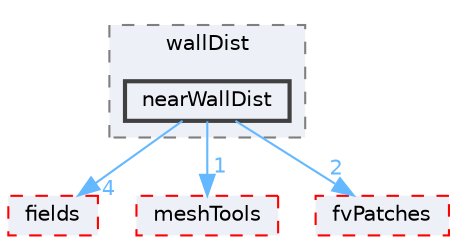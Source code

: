 digraph "src/finiteVolume/fvMesh/wallDist/nearWallDist"
{
 // LATEX_PDF_SIZE
  bgcolor="transparent";
  edge [fontname=Helvetica,fontsize=10,labelfontname=Helvetica,labelfontsize=10];
  node [fontname=Helvetica,fontsize=10,shape=box,height=0.2,width=0.4];
  compound=true
  subgraph clusterdir_8b2058fecce8beb3c5dcc5bc9fca7b03 {
    graph [ bgcolor="#edf0f7", pencolor="grey50", label="wallDist", fontname=Helvetica,fontsize=10 style="filled,dashed", URL="dir_8b2058fecce8beb3c5dcc5bc9fca7b03.html",tooltip=""]
  dir_83a93796d297d1f2cc1c77ad54201a6e [label="nearWallDist", fillcolor="#edf0f7", color="grey25", style="filled,bold", URL="dir_83a93796d297d1f2cc1c77ad54201a6e.html",tooltip=""];
  }
  dir_25ab4a83a983f7bb7a38b7f63bb141b7 [label="fields", fillcolor="#edf0f7", color="red", style="filled,dashed", URL="dir_25ab4a83a983f7bb7a38b7f63bb141b7.html",tooltip=""];
  dir_ae30ad0bef50cf391b24c614251bb9fd [label="meshTools", fillcolor="#edf0f7", color="red", style="filled,dashed", URL="dir_ae30ad0bef50cf391b24c614251bb9fd.html",tooltip=""];
  dir_b630ab9569e31ffb9b2cc4747c3085db [label="fvPatches", fillcolor="#edf0f7", color="red", style="filled,dashed", URL="dir_b630ab9569e31ffb9b2cc4747c3085db.html",tooltip=""];
  dir_83a93796d297d1f2cc1c77ad54201a6e->dir_25ab4a83a983f7bb7a38b7f63bb141b7 [headlabel="4", labeldistance=1.5 headhref="dir_002524_001332.html" href="dir_002524_001332.html" color="steelblue1" fontcolor="steelblue1"];
  dir_83a93796d297d1f2cc1c77ad54201a6e->dir_ae30ad0bef50cf391b24c614251bb9fd [headlabel="1", labeldistance=1.5 headhref="dir_002524_002382.html" href="dir_002524_002382.html" color="steelblue1" fontcolor="steelblue1"];
  dir_83a93796d297d1f2cc1c77ad54201a6e->dir_b630ab9569e31ffb9b2cc4747c3085db [headlabel="2", labeldistance=1.5 headhref="dir_002524_001563.html" href="dir_002524_001563.html" color="steelblue1" fontcolor="steelblue1"];
}
